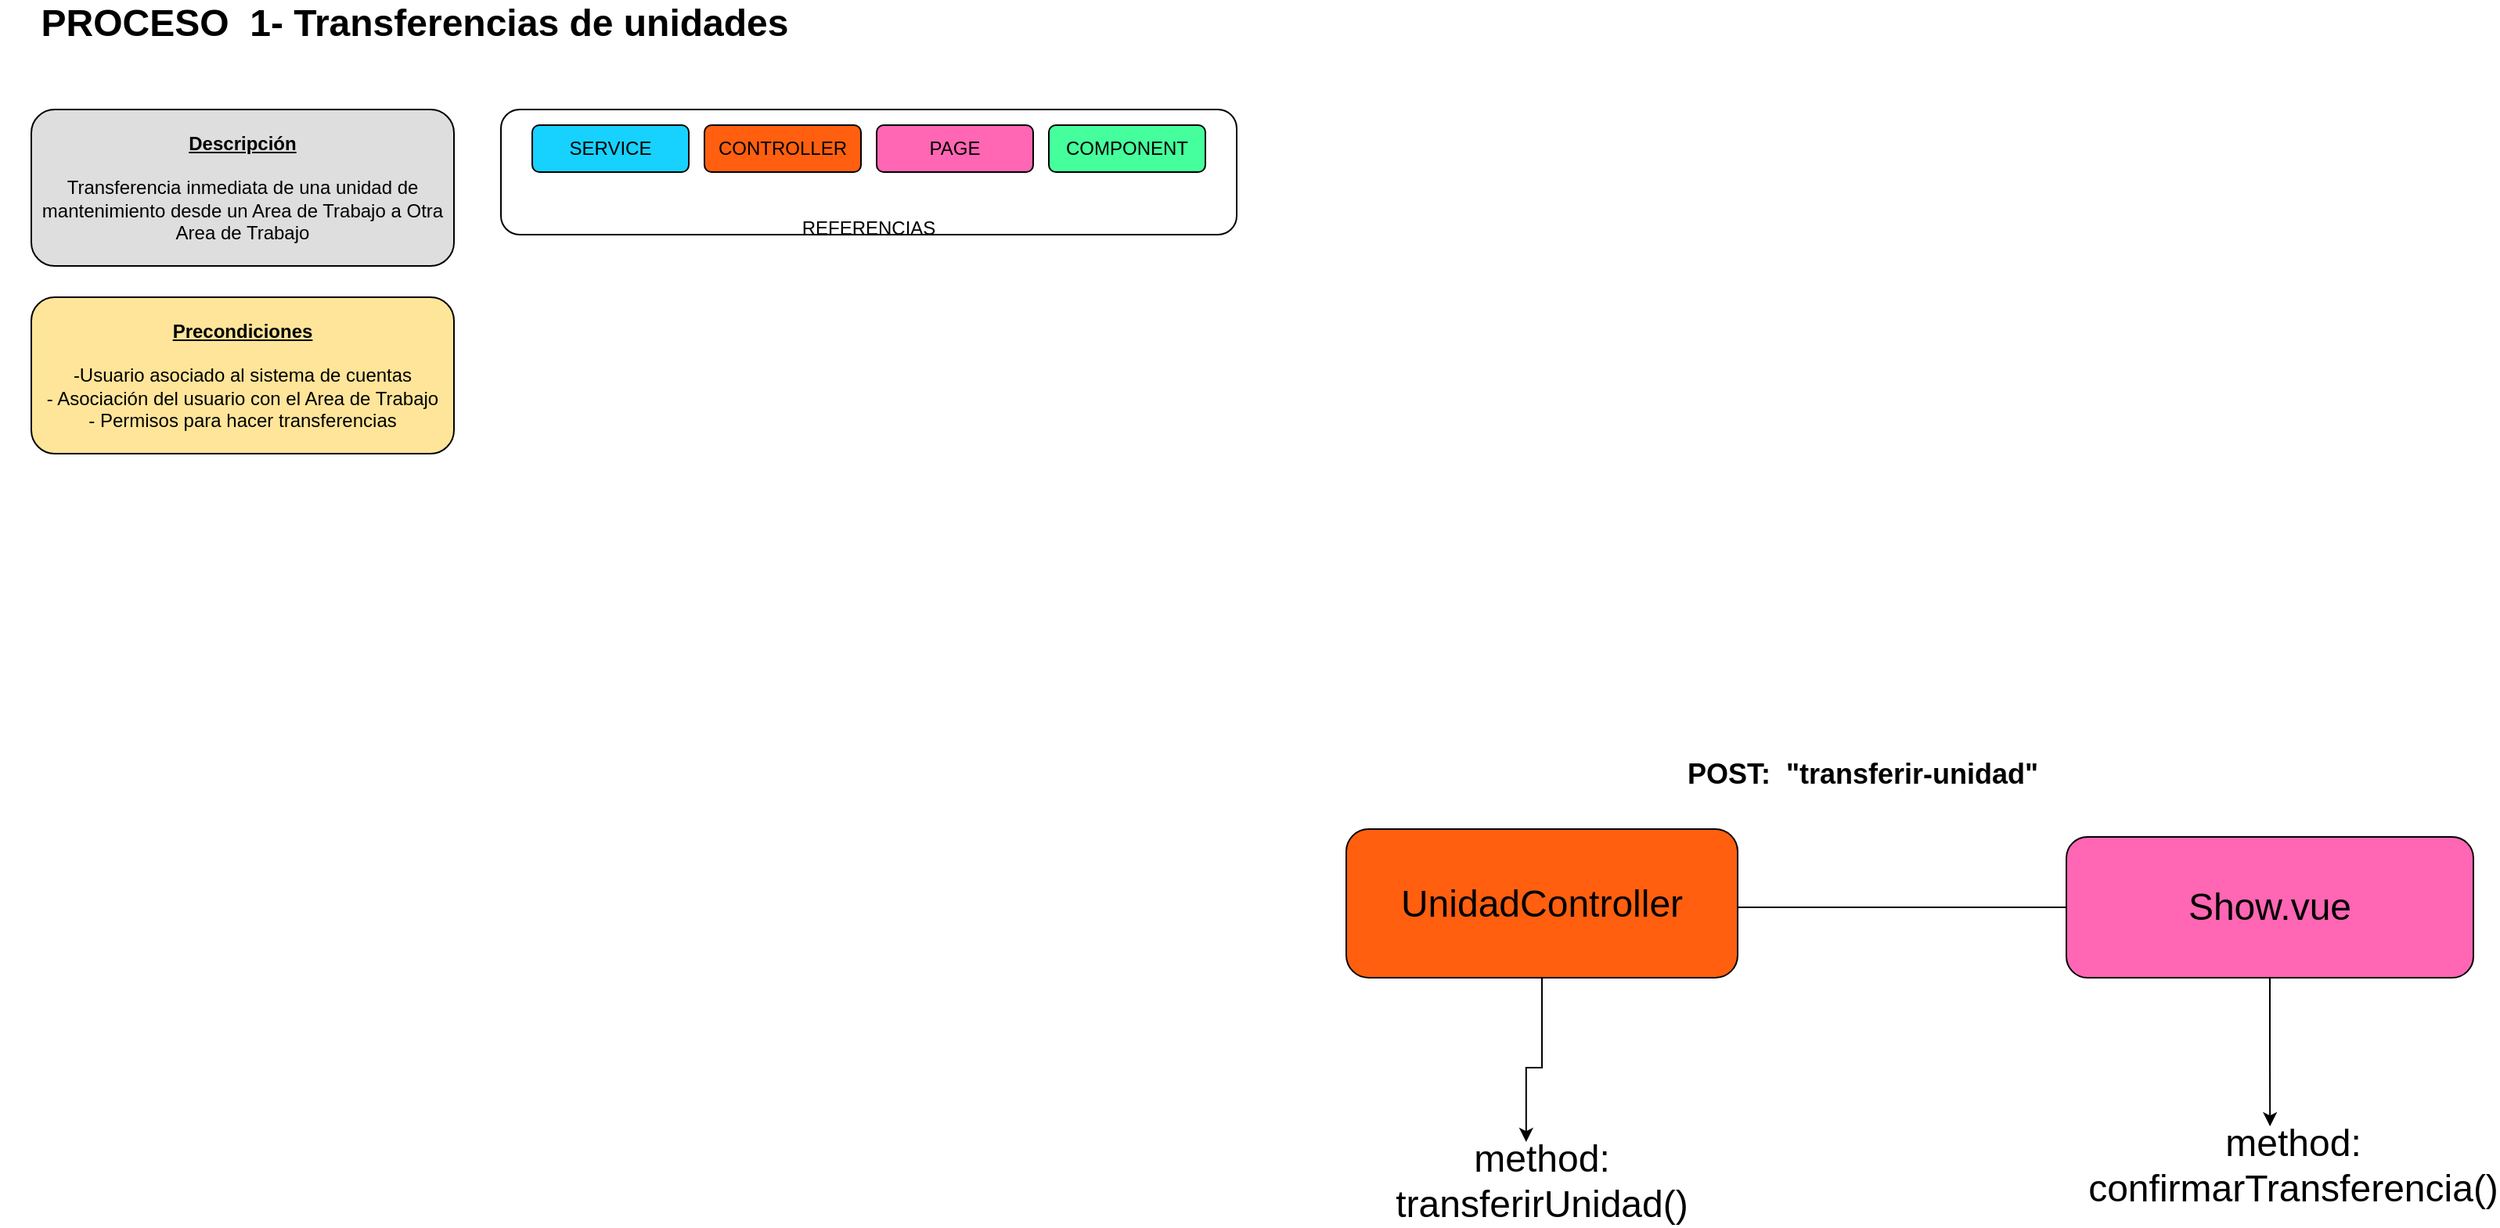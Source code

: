 <mxfile version="24.8.3">
  <diagram name="Page-1" id="NcC5PgYZ-NexvbhuQppV">
    <mxGraphModel dx="1762" dy="1990" grid="1" gridSize="10" guides="1" tooltips="1" connect="1" arrows="1" fold="1" page="1" pageScale="1" pageWidth="827" pageHeight="1169" math="0" shadow="0">
      <root>
        <mxCell id="0" />
        <mxCell id="1" parent="0" />
        <mxCell id="MA1KdJT02vzCbtP6c7a8-1" value="&lt;u&gt;&lt;b&gt;Descripción&lt;/b&gt;&lt;/u&gt;&lt;div&gt;&lt;br&gt;&lt;/div&gt;&lt;div&gt;Transferencia inmediata de una unidad de mantenimiento desde un Area de Trabajo a Otra Area de Trabajo&lt;/div&gt;" style="rounded=1;whiteSpace=wrap;html=1;fillColor=#DEDEDE;" parent="1" vertex="1">
          <mxGeometry x="50" y="10" width="270" height="100" as="geometry" />
        </mxCell>
        <mxCell id="MA1KdJT02vzCbtP6c7a8-7" value="&lt;div&gt;&lt;b&gt;&lt;u&gt;Precondiciones&lt;/u&gt;&lt;/b&gt;&lt;/div&gt;&lt;div&gt;&lt;b&gt;&lt;u&gt;&lt;br&gt;&lt;/u&gt;&lt;/b&gt;&lt;/div&gt;&lt;div&gt;-Usuario asociado al sistema de cuentas&lt;/div&gt;&lt;div&gt;- Asociación del usuario con el Area de Trabajo&lt;/div&gt;&lt;div&gt;- Permisos para hacer transferencias&lt;/div&gt;" style="rounded=1;whiteSpace=wrap;html=1;fillColor=#FFE599;" parent="1" vertex="1">
          <mxGeometry x="50" y="130" width="270" height="100" as="geometry" />
        </mxCell>
        <mxCell id="MA1KdJT02vzCbtP6c7a8-8" value="&lt;b&gt;&lt;font style=&quot;font-size: 24px;&quot;&gt;PROCESO&amp;nbsp; 1- Transferencias de unidades&lt;/font&gt;&lt;/b&gt;" style="text;html=1;align=center;verticalAlign=middle;whiteSpace=wrap;rounded=0;" parent="1" vertex="1">
          <mxGeometry x="30" y="-60" width="530" height="30" as="geometry" />
        </mxCell>
        <mxCell id="MA1KdJT02vzCbtP6c7a8-9" value="" style="group" parent="1" vertex="1" connectable="0">
          <mxGeometry x="350" y="10" width="470" height="80" as="geometry" />
        </mxCell>
        <mxCell id="MA1KdJT02vzCbtP6c7a8-2" value="&lt;div&gt;&lt;br&gt;&lt;/div&gt;&lt;div&gt;&lt;br&gt;&lt;/div&gt;&lt;div&gt;&lt;br&gt;&lt;/div&gt;&lt;div&gt;&lt;br&gt;&lt;/div&gt;&lt;div&gt;&lt;br&gt;&lt;/div&gt;REFERENCIAS" style="rounded=1;whiteSpace=wrap;html=1;" parent="MA1KdJT02vzCbtP6c7a8-9" vertex="1">
          <mxGeometry width="470" height="80" as="geometry" />
        </mxCell>
        <mxCell id="MA1KdJT02vzCbtP6c7a8-3" value="SERVICE" style="rounded=1;whiteSpace=wrap;html=1;fillColor=#17D1FF;" parent="MA1KdJT02vzCbtP6c7a8-9" vertex="1">
          <mxGeometry x="20" y="10" width="100" height="30" as="geometry" />
        </mxCell>
        <mxCell id="MA1KdJT02vzCbtP6c7a8-4" value="CONTROLLER" style="rounded=1;whiteSpace=wrap;html=1;fillColor=#FF5F0F;" parent="MA1KdJT02vzCbtP6c7a8-9" vertex="1">
          <mxGeometry x="130" y="10" width="100" height="30" as="geometry" />
        </mxCell>
        <mxCell id="MA1KdJT02vzCbtP6c7a8-5" value="PAGE" style="rounded=1;whiteSpace=wrap;html=1;fillColor=#FF66B3;" parent="MA1KdJT02vzCbtP6c7a8-9" vertex="1">
          <mxGeometry x="240" y="10" width="100" height="30" as="geometry" />
        </mxCell>
        <mxCell id="MA1KdJT02vzCbtP6c7a8-6" value="COMPONENT" style="rounded=1;whiteSpace=wrap;html=1;fillColor=#45FF9C;" parent="MA1KdJT02vzCbtP6c7a8-9" vertex="1">
          <mxGeometry x="350" y="10" width="100" height="30" as="geometry" />
        </mxCell>
        <mxCell id="amDYxtQoeYH_2FpYgSAb-4" style="edgeStyle=orthogonalEdgeStyle;rounded=0;orthogonalLoop=1;jettySize=auto;html=1;" edge="1" parent="1" source="amDYxtQoeYH_2FpYgSAb-2">
          <mxGeometry relative="1" as="geometry">
            <mxPoint x="1120" y="520.0" as="targetPoint" />
          </mxGeometry>
        </mxCell>
        <mxCell id="amDYxtQoeYH_2FpYgSAb-2" value="&lt;font style=&quot;font-size: 24px;&quot;&gt;Show.vue&lt;/font&gt;" style="rounded=1;whiteSpace=wrap;html=1;fillColor=#FF66B3;" vertex="1" parent="1">
          <mxGeometry x="1350" y="475" width="260" height="90" as="geometry" />
        </mxCell>
        <mxCell id="amDYxtQoeYH_2FpYgSAb-5" value="&lt;font style=&quot;font-size: 24px;&quot;&gt;UnidadController&lt;/font&gt;" style="rounded=1;whiteSpace=wrap;html=1;fillColor=#FF5F0F;" vertex="1" parent="1">
          <mxGeometry x="890" y="470" width="250" height="95" as="geometry" />
        </mxCell>
        <mxCell id="amDYxtQoeYH_2FpYgSAb-6" value="&lt;b&gt;&lt;font style=&quot;font-size: 18px;&quot;&gt;POST:&amp;nbsp; &quot;transferir-unidad&quot;&lt;/font&gt;&lt;/b&gt;" style="text;html=1;align=center;verticalAlign=middle;whiteSpace=wrap;rounded=0;" vertex="1" parent="1">
          <mxGeometry x="1040" y="420" width="360" height="30" as="geometry" />
        </mxCell>
        <mxCell id="amDYxtQoeYH_2FpYgSAb-8" value="&lt;font style=&quot;font-size: 24px;&quot;&gt;method: transferirUnidad()&lt;/font&gt;" style="text;html=1;align=center;verticalAlign=middle;whiteSpace=wrap;rounded=0;" vertex="1" parent="1">
          <mxGeometry x="910" y="680" width="210" height="30" as="geometry" />
        </mxCell>
        <mxCell id="amDYxtQoeYH_2FpYgSAb-11" value="&lt;font style=&quot;font-size: 24px;&quot;&gt;method: confirmarTransferencia()&lt;/font&gt;" style="text;html=1;align=center;verticalAlign=middle;whiteSpace=wrap;rounded=0;" vertex="1" parent="1">
          <mxGeometry x="1390" y="670" width="210" height="30" as="geometry" />
        </mxCell>
        <mxCell id="amDYxtQoeYH_2FpYgSAb-13" style="edgeStyle=orthogonalEdgeStyle;rounded=0;orthogonalLoop=1;jettySize=auto;html=1;entryX=0.429;entryY=-0.333;entryDx=0;entryDy=0;entryPerimeter=0;" edge="1" parent="1" source="amDYxtQoeYH_2FpYgSAb-2" target="amDYxtQoeYH_2FpYgSAb-11">
          <mxGeometry relative="1" as="geometry" />
        </mxCell>
        <mxCell id="amDYxtQoeYH_2FpYgSAb-15" style="edgeStyle=orthogonalEdgeStyle;rounded=0;orthogonalLoop=1;jettySize=auto;html=1;entryX=0.452;entryY=-0.333;entryDx=0;entryDy=0;entryPerimeter=0;" edge="1" parent="1" source="amDYxtQoeYH_2FpYgSAb-5" target="amDYxtQoeYH_2FpYgSAb-8">
          <mxGeometry relative="1" as="geometry" />
        </mxCell>
      </root>
    </mxGraphModel>
  </diagram>
</mxfile>
